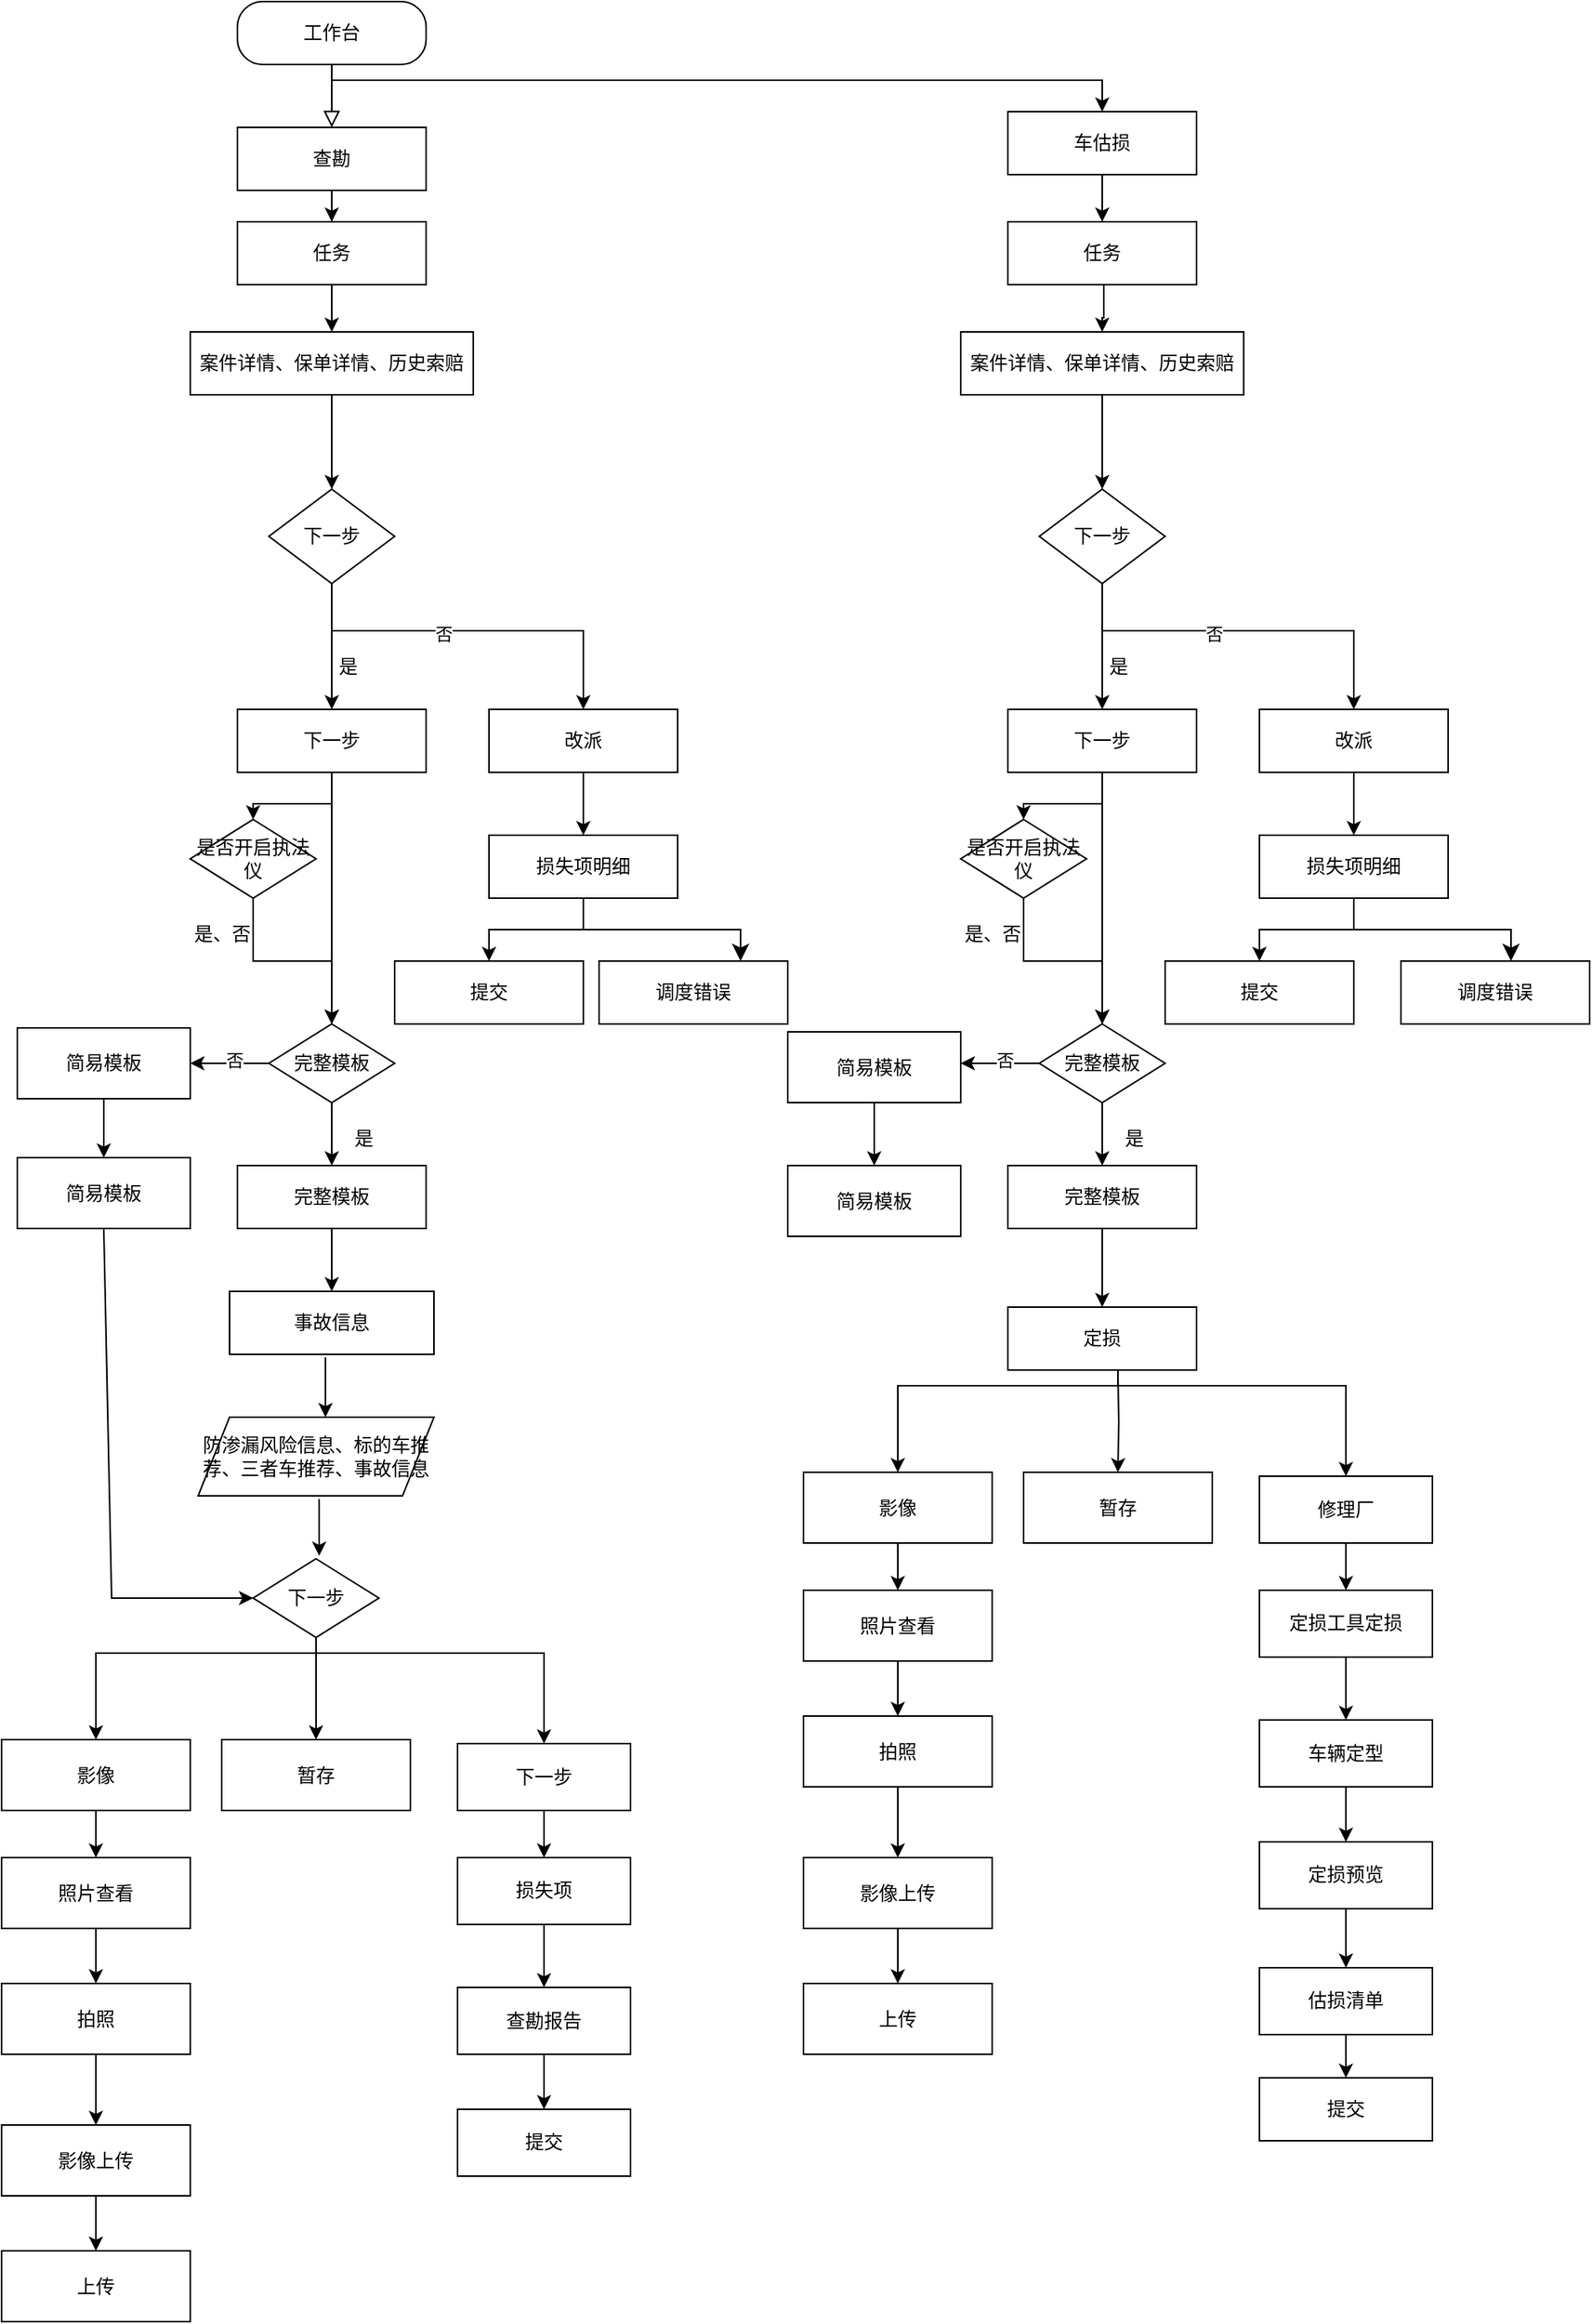 <mxfile version="24.7.1" type="github">
  <diagram id="C5RBs43oDa-KdzZeNtuy" name="Page-1">
    <mxGraphModel dx="954" dy="606" grid="1" gridSize="10" guides="1" tooltips="1" connect="1" arrows="1" fold="1" page="1" pageScale="1" pageWidth="3300" pageHeight="4681" background="#ffffff" math="0" shadow="0">
      <root>
        <mxCell id="WIyWlLk6GJQsqaUBKTNV-0" />
        <mxCell id="WIyWlLk6GJQsqaUBKTNV-1" parent="WIyWlLk6GJQsqaUBKTNV-0" />
        <mxCell id="WIyWlLk6GJQsqaUBKTNV-3" value="工作台" style="rounded=1;whiteSpace=wrap;html=1;fontSize=12;glass=0;strokeWidth=1;shadow=0;arcSize=40;" parent="WIyWlLk6GJQsqaUBKTNV-1" vertex="1">
          <mxGeometry x="160" y="10" width="120" height="40" as="geometry" />
        </mxCell>
        <mxCell id="8Cwg3FQqk2ypC7bNWkIQ-2" value="" style="rounded=0;html=1;jettySize=auto;orthogonalLoop=1;fontSize=11;endArrow=block;endFill=0;endSize=8;strokeWidth=1;shadow=0;labelBackgroundColor=none;edgeStyle=orthogonalEdgeStyle;" parent="WIyWlLk6GJQsqaUBKTNV-1" source="WIyWlLk6GJQsqaUBKTNV-3" target="8Cwg3FQqk2ypC7bNWkIQ-1" edge="1">
          <mxGeometry relative="1" as="geometry">
            <mxPoint x="220" y="70" as="sourcePoint" />
            <mxPoint x="220" y="170" as="targetPoint" />
          </mxGeometry>
        </mxCell>
        <mxCell id="8Cwg3FQqk2ypC7bNWkIQ-19" value="" style="edgeStyle=orthogonalEdgeStyle;rounded=0;orthogonalLoop=1;jettySize=auto;html=1;" parent="WIyWlLk6GJQsqaUBKTNV-1" source="8Cwg3FQqk2ypC7bNWkIQ-1" target="8Cwg3FQqk2ypC7bNWkIQ-18" edge="1">
          <mxGeometry relative="1" as="geometry" />
        </mxCell>
        <mxCell id="8Cwg3FQqk2ypC7bNWkIQ-1" value="查勘" style="whiteSpace=wrap;html=1;" parent="WIyWlLk6GJQsqaUBKTNV-1" vertex="1">
          <mxGeometry x="160" y="90" width="120" height="40" as="geometry" />
        </mxCell>
        <mxCell id="8Cwg3FQqk2ypC7bNWkIQ-21" value="" style="edgeStyle=orthogonalEdgeStyle;rounded=0;orthogonalLoop=1;jettySize=auto;html=1;" parent="WIyWlLk6GJQsqaUBKTNV-1" source="8Cwg3FQqk2ypC7bNWkIQ-18" target="8Cwg3FQqk2ypC7bNWkIQ-20" edge="1">
          <mxGeometry relative="1" as="geometry" />
        </mxCell>
        <mxCell id="8Cwg3FQqk2ypC7bNWkIQ-18" value="任务" style="whiteSpace=wrap;html=1;" parent="WIyWlLk6GJQsqaUBKTNV-1" vertex="1">
          <mxGeometry x="160" y="150" width="120" height="40" as="geometry" />
        </mxCell>
        <mxCell id="8Cwg3FQqk2ypC7bNWkIQ-23" value="" style="edgeStyle=orthogonalEdgeStyle;rounded=0;orthogonalLoop=1;jettySize=auto;html=1;" parent="WIyWlLk6GJQsqaUBKTNV-1" source="8Cwg3FQqk2ypC7bNWkIQ-20" target="8Cwg3FQqk2ypC7bNWkIQ-22" edge="1">
          <mxGeometry relative="1" as="geometry" />
        </mxCell>
        <mxCell id="8Cwg3FQqk2ypC7bNWkIQ-20" value="案件详情、保单详情、历史索赔" style="whiteSpace=wrap;html=1;" parent="WIyWlLk6GJQsqaUBKTNV-1" vertex="1">
          <mxGeometry x="130" y="220" width="180" height="40" as="geometry" />
        </mxCell>
        <mxCell id="8Cwg3FQqk2ypC7bNWkIQ-25" value="" style="edgeStyle=orthogonalEdgeStyle;rounded=0;orthogonalLoop=1;jettySize=auto;html=1;" parent="WIyWlLk6GJQsqaUBKTNV-1" source="8Cwg3FQqk2ypC7bNWkIQ-22" target="8Cwg3FQqk2ypC7bNWkIQ-24" edge="1">
          <mxGeometry relative="1" as="geometry" />
        </mxCell>
        <mxCell id="8Cwg3FQqk2ypC7bNWkIQ-27" value="" style="edgeStyle=orthogonalEdgeStyle;rounded=0;orthogonalLoop=1;jettySize=auto;html=1;" parent="WIyWlLk6GJQsqaUBKTNV-1" source="8Cwg3FQqk2ypC7bNWkIQ-22" target="8Cwg3FQqk2ypC7bNWkIQ-26" edge="1">
          <mxGeometry relative="1" as="geometry">
            <Array as="points">
              <mxPoint x="220" y="410" />
              <mxPoint x="380" y="410" />
            </Array>
          </mxGeometry>
        </mxCell>
        <mxCell id="8Cwg3FQqk2ypC7bNWkIQ-29" value="否" style="edgeLabel;html=1;align=center;verticalAlign=middle;resizable=0;points=[];" parent="8Cwg3FQqk2ypC7bNWkIQ-27" vertex="1" connectable="0">
          <mxGeometry x="-0.158" y="-2" relative="1" as="geometry">
            <mxPoint as="offset" />
          </mxGeometry>
        </mxCell>
        <mxCell id="8Cwg3FQqk2ypC7bNWkIQ-22" value="下一步" style="rhombus;whiteSpace=wrap;html=1;" parent="WIyWlLk6GJQsqaUBKTNV-1" vertex="1">
          <mxGeometry x="180" y="320" width="80" height="60" as="geometry" />
        </mxCell>
        <mxCell id="8Cwg3FQqk2ypC7bNWkIQ-34" value="" style="edgeStyle=orthogonalEdgeStyle;rounded=0;orthogonalLoop=1;jettySize=auto;html=1;" parent="WIyWlLk6GJQsqaUBKTNV-1" source="8Cwg3FQqk2ypC7bNWkIQ-24" target="8Cwg3FQqk2ypC7bNWkIQ-33" edge="1">
          <mxGeometry relative="1" as="geometry" />
        </mxCell>
        <mxCell id="8Cwg3FQqk2ypC7bNWkIQ-55" value="" style="edgeStyle=orthogonalEdgeStyle;rounded=0;orthogonalLoop=1;jettySize=auto;html=1;" parent="WIyWlLk6GJQsqaUBKTNV-1" source="8Cwg3FQqk2ypC7bNWkIQ-24" target="8Cwg3FQqk2ypC7bNWkIQ-54" edge="1">
          <mxGeometry relative="1" as="geometry" />
        </mxCell>
        <mxCell id="8Cwg3FQqk2ypC7bNWkIQ-24" value="下一步" style="whiteSpace=wrap;html=1;" parent="WIyWlLk6GJQsqaUBKTNV-1" vertex="1">
          <mxGeometry x="160" y="460" width="120" height="40" as="geometry" />
        </mxCell>
        <mxCell id="PoZGsN97tCSHeolTGyH4-10" value="" style="edgeStyle=orthogonalEdgeStyle;rounded=0;orthogonalLoop=1;jettySize=auto;html=1;" edge="1" parent="WIyWlLk6GJQsqaUBKTNV-1" source="8Cwg3FQqk2ypC7bNWkIQ-26" target="PoZGsN97tCSHeolTGyH4-9">
          <mxGeometry relative="1" as="geometry" />
        </mxCell>
        <mxCell id="8Cwg3FQqk2ypC7bNWkIQ-26" value="改派" style="whiteSpace=wrap;html=1;" parent="WIyWlLk6GJQsqaUBKTNV-1" vertex="1">
          <mxGeometry x="320" y="460" width="120" height="40" as="geometry" />
        </mxCell>
        <mxCell id="8Cwg3FQqk2ypC7bNWkIQ-28" value="是" style="text;html=1;align=center;verticalAlign=middle;resizable=0;points=[];autosize=1;strokeColor=none;fillColor=none;" parent="WIyWlLk6GJQsqaUBKTNV-1" vertex="1">
          <mxGeometry x="210" y="418" width="40" height="30" as="geometry" />
        </mxCell>
        <mxCell id="8Cwg3FQqk2ypC7bNWkIQ-36" value="" style="edgeStyle=orthogonalEdgeStyle;rounded=0;orthogonalLoop=1;jettySize=auto;html=1;" parent="WIyWlLk6GJQsqaUBKTNV-1" source="8Cwg3FQqk2ypC7bNWkIQ-33" target="8Cwg3FQqk2ypC7bNWkIQ-35" edge="1">
          <mxGeometry relative="1" as="geometry" />
        </mxCell>
        <mxCell id="8Cwg3FQqk2ypC7bNWkIQ-38" value="" style="edgeStyle=orthogonalEdgeStyle;rounded=0;orthogonalLoop=1;jettySize=auto;html=1;" parent="WIyWlLk6GJQsqaUBKTNV-1" source="8Cwg3FQqk2ypC7bNWkIQ-33" target="8Cwg3FQqk2ypC7bNWkIQ-37" edge="1">
          <mxGeometry relative="1" as="geometry" />
        </mxCell>
        <mxCell id="8Cwg3FQqk2ypC7bNWkIQ-40" value="否" style="edgeLabel;html=1;align=center;verticalAlign=middle;resizable=0;points=[];" parent="8Cwg3FQqk2ypC7bNWkIQ-38" vertex="1" connectable="0">
          <mxGeometry x="-0.12" y="-2" relative="1" as="geometry">
            <mxPoint as="offset" />
          </mxGeometry>
        </mxCell>
        <mxCell id="8Cwg3FQqk2ypC7bNWkIQ-33" value="完整模板" style="rhombus;whiteSpace=wrap;html=1;" parent="WIyWlLk6GJQsqaUBKTNV-1" vertex="1">
          <mxGeometry x="180" y="660" width="80" height="50" as="geometry" />
        </mxCell>
        <mxCell id="8Cwg3FQqk2ypC7bNWkIQ-42" value="" style="edgeStyle=orthogonalEdgeStyle;rounded=0;orthogonalLoop=1;jettySize=auto;html=1;" parent="WIyWlLk6GJQsqaUBKTNV-1" source="8Cwg3FQqk2ypC7bNWkIQ-35" target="8Cwg3FQqk2ypC7bNWkIQ-41" edge="1">
          <mxGeometry relative="1" as="geometry" />
        </mxCell>
        <mxCell id="8Cwg3FQqk2ypC7bNWkIQ-35" value="完整模板" style="whiteSpace=wrap;html=1;" parent="WIyWlLk6GJQsqaUBKTNV-1" vertex="1">
          <mxGeometry x="160" y="750" width="120" height="40" as="geometry" />
        </mxCell>
        <mxCell id="PoZGsN97tCSHeolTGyH4-8" value="" style="edgeStyle=orthogonalEdgeStyle;rounded=0;orthogonalLoop=1;jettySize=auto;html=1;" edge="1" parent="WIyWlLk6GJQsqaUBKTNV-1" source="8Cwg3FQqk2ypC7bNWkIQ-37" target="PoZGsN97tCSHeolTGyH4-7">
          <mxGeometry relative="1" as="geometry" />
        </mxCell>
        <mxCell id="8Cwg3FQqk2ypC7bNWkIQ-37" value="简易模板" style="whiteSpace=wrap;html=1;" parent="WIyWlLk6GJQsqaUBKTNV-1" vertex="1">
          <mxGeometry x="20" y="662.5" width="110" height="45" as="geometry" />
        </mxCell>
        <mxCell id="8Cwg3FQqk2ypC7bNWkIQ-39" value="是" style="text;html=1;align=center;verticalAlign=middle;resizable=0;points=[];autosize=1;strokeColor=none;fillColor=none;" parent="WIyWlLk6GJQsqaUBKTNV-1" vertex="1">
          <mxGeometry x="220" y="718" width="40" height="30" as="geometry" />
        </mxCell>
        <mxCell id="8Cwg3FQqk2ypC7bNWkIQ-41" value="事故信息" style="whiteSpace=wrap;html=1;" parent="WIyWlLk6GJQsqaUBKTNV-1" vertex="1">
          <mxGeometry x="155" y="830" width="130" height="40" as="geometry" />
        </mxCell>
        <mxCell id="8Cwg3FQqk2ypC7bNWkIQ-45" value="防渗漏风险信息、标的车推荐、三者车推荐、事故信息" style="shape=parallelogram;perimeter=parallelogramPerimeter;whiteSpace=wrap;html=1;fixedSize=1;" parent="WIyWlLk6GJQsqaUBKTNV-1" vertex="1">
          <mxGeometry x="135" y="910" width="150" height="50" as="geometry" />
        </mxCell>
        <mxCell id="8Cwg3FQqk2ypC7bNWkIQ-46" value="" style="edgeStyle=none;orthogonalLoop=1;jettySize=auto;html=1;rounded=0;exitX=0.469;exitY=1.05;exitDx=0;exitDy=0;exitPerimeter=0;" parent="WIyWlLk6GJQsqaUBKTNV-1" source="8Cwg3FQqk2ypC7bNWkIQ-41" edge="1">
          <mxGeometry width="100" relative="1" as="geometry">
            <mxPoint x="180" y="880" as="sourcePoint" />
            <mxPoint x="216" y="910" as="targetPoint" />
            <Array as="points" />
          </mxGeometry>
        </mxCell>
        <mxCell id="8Cwg3FQqk2ypC7bNWkIQ-71" value="" style="edgeStyle=orthogonalEdgeStyle;rounded=0;orthogonalLoop=1;jettySize=auto;html=1;" parent="WIyWlLk6GJQsqaUBKTNV-1" source="8Cwg3FQqk2ypC7bNWkIQ-49" target="8Cwg3FQqk2ypC7bNWkIQ-70" edge="1">
          <mxGeometry relative="1" as="geometry">
            <Array as="points">
              <mxPoint x="210" y="1060" />
              <mxPoint x="70" y="1060" />
            </Array>
          </mxGeometry>
        </mxCell>
        <mxCell id="8Cwg3FQqk2ypC7bNWkIQ-73" value="" style="edgeStyle=orthogonalEdgeStyle;rounded=0;orthogonalLoop=1;jettySize=auto;html=1;" parent="WIyWlLk6GJQsqaUBKTNV-1" source="8Cwg3FQqk2ypC7bNWkIQ-49" target="8Cwg3FQqk2ypC7bNWkIQ-72" edge="1">
          <mxGeometry relative="1" as="geometry">
            <Array as="points">
              <mxPoint x="210" y="1060" />
              <mxPoint x="355" y="1060" />
            </Array>
          </mxGeometry>
        </mxCell>
        <mxCell id="8Cwg3FQqk2ypC7bNWkIQ-75" value="" style="edgeStyle=orthogonalEdgeStyle;rounded=0;orthogonalLoop=1;jettySize=auto;html=1;" parent="WIyWlLk6GJQsqaUBKTNV-1" source="8Cwg3FQqk2ypC7bNWkIQ-49" target="8Cwg3FQqk2ypC7bNWkIQ-52" edge="1">
          <mxGeometry relative="1" as="geometry" />
        </mxCell>
        <mxCell id="8Cwg3FQqk2ypC7bNWkIQ-49" value="下一步" style="rhombus;whiteSpace=wrap;html=1;" parent="WIyWlLk6GJQsqaUBKTNV-1" vertex="1">
          <mxGeometry x="170" y="1000" width="80" height="50" as="geometry" />
        </mxCell>
        <mxCell id="8Cwg3FQqk2ypC7bNWkIQ-51" value="" style="edgeStyle=none;orthogonalLoop=1;jettySize=auto;html=1;rounded=0;entryX=0.525;entryY=-0.037;entryDx=0;entryDy=0;entryPerimeter=0;exitX=0.513;exitY=1.04;exitDx=0;exitDy=0;exitPerimeter=0;" parent="WIyWlLk6GJQsqaUBKTNV-1" source="8Cwg3FQqk2ypC7bNWkIQ-45" target="8Cwg3FQqk2ypC7bNWkIQ-49" edge="1">
          <mxGeometry width="100" relative="1" as="geometry">
            <mxPoint x="160" y="970" as="sourcePoint" />
            <mxPoint x="260" y="970" as="targetPoint" />
            <Array as="points" />
          </mxGeometry>
        </mxCell>
        <mxCell id="8Cwg3FQqk2ypC7bNWkIQ-52" value="暂存" style="whiteSpace=wrap;html=1;" parent="WIyWlLk6GJQsqaUBKTNV-1" vertex="1">
          <mxGeometry x="150" y="1115" width="120" height="45" as="geometry" />
        </mxCell>
        <mxCell id="8Cwg3FQqk2ypC7bNWkIQ-65" value="" style="edgeStyle=orthogonalEdgeStyle;rounded=0;orthogonalLoop=1;jettySize=auto;html=1;" parent="WIyWlLk6GJQsqaUBKTNV-1" source="8Cwg3FQqk2ypC7bNWkIQ-54" target="8Cwg3FQqk2ypC7bNWkIQ-33" edge="1">
          <mxGeometry relative="1" as="geometry" />
        </mxCell>
        <mxCell id="8Cwg3FQqk2ypC7bNWkIQ-54" value="是否开启执法仪" style="rhombus;whiteSpace=wrap;html=1;" parent="WIyWlLk6GJQsqaUBKTNV-1" vertex="1">
          <mxGeometry x="130" y="530" width="80" height="50" as="geometry" />
        </mxCell>
        <mxCell id="8Cwg3FQqk2ypC7bNWkIQ-66" value="是、否" style="text;html=1;align=center;verticalAlign=middle;resizable=0;points=[];autosize=1;strokeColor=none;fillColor=none;" parent="WIyWlLk6GJQsqaUBKTNV-1" vertex="1">
          <mxGeometry x="120" y="588" width="60" height="30" as="geometry" />
        </mxCell>
        <mxCell id="8Cwg3FQqk2ypC7bNWkIQ-78" value="" style="edgeStyle=orthogonalEdgeStyle;rounded=0;orthogonalLoop=1;jettySize=auto;html=1;" parent="WIyWlLk6GJQsqaUBKTNV-1" source="8Cwg3FQqk2ypC7bNWkIQ-70" target="8Cwg3FQqk2ypC7bNWkIQ-77" edge="1">
          <mxGeometry relative="1" as="geometry" />
        </mxCell>
        <mxCell id="8Cwg3FQqk2ypC7bNWkIQ-70" value="影像" style="whiteSpace=wrap;html=1;" parent="WIyWlLk6GJQsqaUBKTNV-1" vertex="1">
          <mxGeometry x="10" y="1115" width="120" height="45" as="geometry" />
        </mxCell>
        <mxCell id="8Cwg3FQqk2ypC7bNWkIQ-86" value="" style="edgeStyle=orthogonalEdgeStyle;rounded=0;orthogonalLoop=1;jettySize=auto;html=1;" parent="WIyWlLk6GJQsqaUBKTNV-1" source="8Cwg3FQqk2ypC7bNWkIQ-72" target="8Cwg3FQqk2ypC7bNWkIQ-85" edge="1">
          <mxGeometry relative="1" as="geometry" />
        </mxCell>
        <mxCell id="8Cwg3FQqk2ypC7bNWkIQ-72" value="下一步" style="whiteSpace=wrap;html=1;" parent="WIyWlLk6GJQsqaUBKTNV-1" vertex="1">
          <mxGeometry x="300" y="1117.5" width="110" height="42.5" as="geometry" />
        </mxCell>
        <mxCell id="8Cwg3FQqk2ypC7bNWkIQ-80" value="" style="edgeStyle=orthogonalEdgeStyle;rounded=0;orthogonalLoop=1;jettySize=auto;html=1;" parent="WIyWlLk6GJQsqaUBKTNV-1" source="8Cwg3FQqk2ypC7bNWkIQ-77" target="8Cwg3FQqk2ypC7bNWkIQ-79" edge="1">
          <mxGeometry relative="1" as="geometry" />
        </mxCell>
        <mxCell id="8Cwg3FQqk2ypC7bNWkIQ-77" value="照片查看" style="whiteSpace=wrap;html=1;" parent="WIyWlLk6GJQsqaUBKTNV-1" vertex="1">
          <mxGeometry x="10" y="1190" width="120" height="45" as="geometry" />
        </mxCell>
        <mxCell id="8Cwg3FQqk2ypC7bNWkIQ-82" value="" style="edgeStyle=orthogonalEdgeStyle;rounded=0;orthogonalLoop=1;jettySize=auto;html=1;" parent="WIyWlLk6GJQsqaUBKTNV-1" source="8Cwg3FQqk2ypC7bNWkIQ-79" target="8Cwg3FQqk2ypC7bNWkIQ-81" edge="1">
          <mxGeometry relative="1" as="geometry" />
        </mxCell>
        <mxCell id="8Cwg3FQqk2ypC7bNWkIQ-79" value="拍照" style="whiteSpace=wrap;html=1;" parent="WIyWlLk6GJQsqaUBKTNV-1" vertex="1">
          <mxGeometry x="10" y="1270" width="120" height="45" as="geometry" />
        </mxCell>
        <mxCell id="8Cwg3FQqk2ypC7bNWkIQ-84" value="" style="edgeStyle=orthogonalEdgeStyle;rounded=0;orthogonalLoop=1;jettySize=auto;html=1;" parent="WIyWlLk6GJQsqaUBKTNV-1" source="8Cwg3FQqk2ypC7bNWkIQ-81" target="8Cwg3FQqk2ypC7bNWkIQ-83" edge="1">
          <mxGeometry relative="1" as="geometry" />
        </mxCell>
        <mxCell id="8Cwg3FQqk2ypC7bNWkIQ-81" value="影像上传" style="whiteSpace=wrap;html=1;" parent="WIyWlLk6GJQsqaUBKTNV-1" vertex="1">
          <mxGeometry x="10" y="1360" width="120" height="45" as="geometry" />
        </mxCell>
        <mxCell id="8Cwg3FQqk2ypC7bNWkIQ-83" value="上传" style="whiteSpace=wrap;html=1;" parent="WIyWlLk6GJQsqaUBKTNV-1" vertex="1">
          <mxGeometry x="10" y="1440" width="120" height="45" as="geometry" />
        </mxCell>
        <mxCell id="8Cwg3FQqk2ypC7bNWkIQ-88" value="" style="edgeStyle=orthogonalEdgeStyle;rounded=0;orthogonalLoop=1;jettySize=auto;html=1;" parent="WIyWlLk6GJQsqaUBKTNV-1" source="8Cwg3FQqk2ypC7bNWkIQ-85" target="8Cwg3FQqk2ypC7bNWkIQ-87" edge="1">
          <mxGeometry relative="1" as="geometry" />
        </mxCell>
        <mxCell id="8Cwg3FQqk2ypC7bNWkIQ-85" value="损失项" style="whiteSpace=wrap;html=1;" parent="WIyWlLk6GJQsqaUBKTNV-1" vertex="1">
          <mxGeometry x="300" y="1190" width="110" height="42.5" as="geometry" />
        </mxCell>
        <mxCell id="8Cwg3FQqk2ypC7bNWkIQ-90" value="" style="edgeStyle=orthogonalEdgeStyle;rounded=0;orthogonalLoop=1;jettySize=auto;html=1;" parent="WIyWlLk6GJQsqaUBKTNV-1" source="8Cwg3FQqk2ypC7bNWkIQ-87" target="8Cwg3FQqk2ypC7bNWkIQ-89" edge="1">
          <mxGeometry relative="1" as="geometry" />
        </mxCell>
        <mxCell id="8Cwg3FQqk2ypC7bNWkIQ-87" value="查勘报告" style="whiteSpace=wrap;html=1;" parent="WIyWlLk6GJQsqaUBKTNV-1" vertex="1">
          <mxGeometry x="300" y="1272.5" width="110" height="42.5" as="geometry" />
        </mxCell>
        <mxCell id="8Cwg3FQqk2ypC7bNWkIQ-89" value="提交" style="whiteSpace=wrap;html=1;" parent="WIyWlLk6GJQsqaUBKTNV-1" vertex="1">
          <mxGeometry x="300" y="1350" width="110" height="42.5" as="geometry" />
        </mxCell>
        <mxCell id="PoZGsN97tCSHeolTGyH4-6" value="" style="edgeStyle=orthogonalEdgeStyle;rounded=0;orthogonalLoop=1;jettySize=auto;html=1;" edge="1" parent="WIyWlLk6GJQsqaUBKTNV-1" source="PoZGsN97tCSHeolTGyH4-2" target="PoZGsN97tCSHeolTGyH4-5">
          <mxGeometry relative="1" as="geometry" />
        </mxCell>
        <mxCell id="PoZGsN97tCSHeolTGyH4-2" value="车估损" style="whiteSpace=wrap;html=1;" vertex="1" parent="WIyWlLk6GJQsqaUBKTNV-1">
          <mxGeometry x="650" y="80" width="120" height="40" as="geometry" />
        </mxCell>
        <mxCell id="PoZGsN97tCSHeolTGyH4-5" value="任务" style="whiteSpace=wrap;html=1;" vertex="1" parent="WIyWlLk6GJQsqaUBKTNV-1">
          <mxGeometry x="650" y="150" width="120" height="40" as="geometry" />
        </mxCell>
        <mxCell id="PoZGsN97tCSHeolTGyH4-7" value="简易模板" style="whiteSpace=wrap;html=1;" vertex="1" parent="WIyWlLk6GJQsqaUBKTNV-1">
          <mxGeometry x="20" y="745" width="110" height="45" as="geometry" />
        </mxCell>
        <mxCell id="PoZGsN97tCSHeolTGyH4-12" value="" style="edgeStyle=orthogonalEdgeStyle;rounded=0;orthogonalLoop=1;jettySize=auto;html=1;" edge="1" parent="WIyWlLk6GJQsqaUBKTNV-1" source="PoZGsN97tCSHeolTGyH4-9" target="PoZGsN97tCSHeolTGyH4-11">
          <mxGeometry relative="1" as="geometry" />
        </mxCell>
        <mxCell id="PoZGsN97tCSHeolTGyH4-9" value="损失项明细" style="whiteSpace=wrap;html=1;" vertex="1" parent="WIyWlLk6GJQsqaUBKTNV-1">
          <mxGeometry x="320" y="540" width="120" height="40" as="geometry" />
        </mxCell>
        <mxCell id="PoZGsN97tCSHeolTGyH4-11" value="提交" style="whiteSpace=wrap;html=1;" vertex="1" parent="WIyWlLk6GJQsqaUBKTNV-1">
          <mxGeometry x="260" y="620" width="120" height="40" as="geometry" />
        </mxCell>
        <mxCell id="PoZGsN97tCSHeolTGyH4-13" value="调度错误" style="whiteSpace=wrap;html=1;" vertex="1" parent="WIyWlLk6GJQsqaUBKTNV-1">
          <mxGeometry x="390" y="620" width="120" height="40" as="geometry" />
        </mxCell>
        <mxCell id="PoZGsN97tCSHeolTGyH4-23" value="" style="edgeStyle=segmentEdgeStyle;endArrow=classic;html=1;curved=0;rounded=0;endSize=8;startSize=8;sourcePerimeterSpacing=0;targetPerimeterSpacing=0;" edge="1" parent="WIyWlLk6GJQsqaUBKTNV-1">
          <mxGeometry width="100" relative="1" as="geometry">
            <mxPoint x="380" y="600" as="sourcePoint" />
            <mxPoint x="480" y="620" as="targetPoint" />
            <Array as="points">
              <mxPoint x="480" y="600" />
            </Array>
          </mxGeometry>
        </mxCell>
        <mxCell id="PoZGsN97tCSHeolTGyH4-52" value="" style="edgeStyle=none;orthogonalLoop=1;jettySize=auto;html=1;rounded=0;entryX=0.5;entryY=0;entryDx=0;entryDy=0;" edge="1" parent="WIyWlLk6GJQsqaUBKTNV-1" target="PoZGsN97tCSHeolTGyH4-2">
          <mxGeometry width="100" relative="1" as="geometry">
            <mxPoint x="220" y="60" as="sourcePoint" />
            <mxPoint x="740" y="60" as="targetPoint" />
            <Array as="points">
              <mxPoint x="710" y="60" />
            </Array>
          </mxGeometry>
        </mxCell>
        <mxCell id="PoZGsN97tCSHeolTGyH4-53" value="" style="edgeStyle=orthogonalEdgeStyle;rounded=0;orthogonalLoop=1;jettySize=auto;html=1;" edge="1" parent="WIyWlLk6GJQsqaUBKTNV-1" target="PoZGsN97tCSHeolTGyH4-56">
          <mxGeometry relative="1" as="geometry">
            <mxPoint x="710" y="190" as="sourcePoint" />
            <Array as="points">
              <mxPoint x="711" y="190" />
              <mxPoint x="711" y="211" />
              <mxPoint x="710" y="211" />
            </Array>
          </mxGeometry>
        </mxCell>
        <mxCell id="PoZGsN97tCSHeolTGyH4-55" value="" style="edgeStyle=orthogonalEdgeStyle;rounded=0;orthogonalLoop=1;jettySize=auto;html=1;" edge="1" parent="WIyWlLk6GJQsqaUBKTNV-1" source="PoZGsN97tCSHeolTGyH4-56" target="PoZGsN97tCSHeolTGyH4-60">
          <mxGeometry relative="1" as="geometry" />
        </mxCell>
        <mxCell id="PoZGsN97tCSHeolTGyH4-56" value="案件详情、保单详情、历史索赔" style="whiteSpace=wrap;html=1;" vertex="1" parent="WIyWlLk6GJQsqaUBKTNV-1">
          <mxGeometry x="620" y="220" width="180" height="40" as="geometry" />
        </mxCell>
        <mxCell id="PoZGsN97tCSHeolTGyH4-57" value="" style="edgeStyle=orthogonalEdgeStyle;rounded=0;orthogonalLoop=1;jettySize=auto;html=1;" edge="1" parent="WIyWlLk6GJQsqaUBKTNV-1" source="PoZGsN97tCSHeolTGyH4-60" target="PoZGsN97tCSHeolTGyH4-63">
          <mxGeometry relative="1" as="geometry" />
        </mxCell>
        <mxCell id="PoZGsN97tCSHeolTGyH4-58" value="" style="edgeStyle=orthogonalEdgeStyle;rounded=0;orthogonalLoop=1;jettySize=auto;html=1;" edge="1" parent="WIyWlLk6GJQsqaUBKTNV-1" source="PoZGsN97tCSHeolTGyH4-60" target="PoZGsN97tCSHeolTGyH4-65">
          <mxGeometry relative="1" as="geometry">
            <Array as="points">
              <mxPoint x="710" y="410" />
              <mxPoint x="870" y="410" />
            </Array>
          </mxGeometry>
        </mxCell>
        <mxCell id="PoZGsN97tCSHeolTGyH4-59" value="否" style="edgeLabel;html=1;align=center;verticalAlign=middle;resizable=0;points=[];" vertex="1" connectable="0" parent="PoZGsN97tCSHeolTGyH4-58">
          <mxGeometry x="-0.158" y="-2" relative="1" as="geometry">
            <mxPoint as="offset" />
          </mxGeometry>
        </mxCell>
        <mxCell id="PoZGsN97tCSHeolTGyH4-60" value="下一步" style="rhombus;whiteSpace=wrap;html=1;" vertex="1" parent="WIyWlLk6GJQsqaUBKTNV-1">
          <mxGeometry x="670" y="320" width="80" height="60" as="geometry" />
        </mxCell>
        <mxCell id="PoZGsN97tCSHeolTGyH4-61" value="" style="edgeStyle=orthogonalEdgeStyle;rounded=0;orthogonalLoop=1;jettySize=auto;html=1;" edge="1" parent="WIyWlLk6GJQsqaUBKTNV-1" source="PoZGsN97tCSHeolTGyH4-63" target="PoZGsN97tCSHeolTGyH4-70">
          <mxGeometry relative="1" as="geometry" />
        </mxCell>
        <mxCell id="PoZGsN97tCSHeolTGyH4-62" value="" style="edgeStyle=orthogonalEdgeStyle;rounded=0;orthogonalLoop=1;jettySize=auto;html=1;" edge="1" parent="WIyWlLk6GJQsqaUBKTNV-1" source="PoZGsN97tCSHeolTGyH4-63" target="PoZGsN97tCSHeolTGyH4-76">
          <mxGeometry relative="1" as="geometry" />
        </mxCell>
        <mxCell id="PoZGsN97tCSHeolTGyH4-63" value="下一步" style="whiteSpace=wrap;html=1;" vertex="1" parent="WIyWlLk6GJQsqaUBKTNV-1">
          <mxGeometry x="650" y="460" width="120" height="40" as="geometry" />
        </mxCell>
        <mxCell id="PoZGsN97tCSHeolTGyH4-64" value="" style="edgeStyle=orthogonalEdgeStyle;rounded=0;orthogonalLoop=1;jettySize=auto;html=1;" edge="1" parent="WIyWlLk6GJQsqaUBKTNV-1" source="PoZGsN97tCSHeolTGyH4-65" target="PoZGsN97tCSHeolTGyH4-80">
          <mxGeometry relative="1" as="geometry" />
        </mxCell>
        <mxCell id="PoZGsN97tCSHeolTGyH4-65" value="改派" style="whiteSpace=wrap;html=1;" vertex="1" parent="WIyWlLk6GJQsqaUBKTNV-1">
          <mxGeometry x="810" y="460" width="120" height="40" as="geometry" />
        </mxCell>
        <mxCell id="PoZGsN97tCSHeolTGyH4-66" value="是" style="text;html=1;align=center;verticalAlign=middle;resizable=0;points=[];autosize=1;strokeColor=none;fillColor=none;" vertex="1" parent="WIyWlLk6GJQsqaUBKTNV-1">
          <mxGeometry x="700" y="418" width="40" height="30" as="geometry" />
        </mxCell>
        <mxCell id="PoZGsN97tCSHeolTGyH4-67" value="" style="edgeStyle=orthogonalEdgeStyle;rounded=0;orthogonalLoop=1;jettySize=auto;html=1;" edge="1" parent="WIyWlLk6GJQsqaUBKTNV-1" source="PoZGsN97tCSHeolTGyH4-70" target="PoZGsN97tCSHeolTGyH4-71">
          <mxGeometry relative="1" as="geometry" />
        </mxCell>
        <mxCell id="PoZGsN97tCSHeolTGyH4-68" value="" style="edgeStyle=orthogonalEdgeStyle;rounded=0;orthogonalLoop=1;jettySize=auto;html=1;" edge="1" parent="WIyWlLk6GJQsqaUBKTNV-1" source="PoZGsN97tCSHeolTGyH4-70">
          <mxGeometry relative="1" as="geometry">
            <mxPoint x="620" y="685" as="targetPoint" />
          </mxGeometry>
        </mxCell>
        <mxCell id="PoZGsN97tCSHeolTGyH4-69" value="否" style="edgeLabel;html=1;align=center;verticalAlign=middle;resizable=0;points=[];" vertex="1" connectable="0" parent="PoZGsN97tCSHeolTGyH4-68">
          <mxGeometry x="-0.12" y="-2" relative="1" as="geometry">
            <mxPoint as="offset" />
          </mxGeometry>
        </mxCell>
        <mxCell id="PoZGsN97tCSHeolTGyH4-70" value="完整模板" style="rhombus;whiteSpace=wrap;html=1;" vertex="1" parent="WIyWlLk6GJQsqaUBKTNV-1">
          <mxGeometry x="670" y="660" width="80" height="50" as="geometry" />
        </mxCell>
        <mxCell id="PoZGsN97tCSHeolTGyH4-89" value="" style="edgeStyle=orthogonalEdgeStyle;rounded=0;orthogonalLoop=1;jettySize=auto;html=1;" edge="1" parent="WIyWlLk6GJQsqaUBKTNV-1" source="PoZGsN97tCSHeolTGyH4-71" target="PoZGsN97tCSHeolTGyH4-88">
          <mxGeometry relative="1" as="geometry" />
        </mxCell>
        <mxCell id="PoZGsN97tCSHeolTGyH4-71" value="完整模板" style="whiteSpace=wrap;html=1;" vertex="1" parent="WIyWlLk6GJQsqaUBKTNV-1">
          <mxGeometry x="650" y="750" width="120" height="40" as="geometry" />
        </mxCell>
        <mxCell id="PoZGsN97tCSHeolTGyH4-72" value="" style="edgeStyle=orthogonalEdgeStyle;rounded=0;orthogonalLoop=1;jettySize=auto;html=1;" edge="1" parent="WIyWlLk6GJQsqaUBKTNV-1" source="PoZGsN97tCSHeolTGyH4-73" target="PoZGsN97tCSHeolTGyH4-78">
          <mxGeometry relative="1" as="geometry" />
        </mxCell>
        <mxCell id="PoZGsN97tCSHeolTGyH4-73" value="简易模板" style="whiteSpace=wrap;html=1;" vertex="1" parent="WIyWlLk6GJQsqaUBKTNV-1">
          <mxGeometry x="510" y="665" width="110" height="45" as="geometry" />
        </mxCell>
        <mxCell id="PoZGsN97tCSHeolTGyH4-74" value="是" style="text;html=1;align=center;verticalAlign=middle;resizable=0;points=[];autosize=1;strokeColor=none;fillColor=none;" vertex="1" parent="WIyWlLk6GJQsqaUBKTNV-1">
          <mxGeometry x="710" y="718" width="40" height="30" as="geometry" />
        </mxCell>
        <mxCell id="PoZGsN97tCSHeolTGyH4-75" value="" style="edgeStyle=orthogonalEdgeStyle;rounded=0;orthogonalLoop=1;jettySize=auto;html=1;" edge="1" parent="WIyWlLk6GJQsqaUBKTNV-1" source="PoZGsN97tCSHeolTGyH4-76" target="PoZGsN97tCSHeolTGyH4-70">
          <mxGeometry relative="1" as="geometry" />
        </mxCell>
        <mxCell id="PoZGsN97tCSHeolTGyH4-76" value="是否开启执法仪" style="rhombus;whiteSpace=wrap;html=1;" vertex="1" parent="WIyWlLk6GJQsqaUBKTNV-1">
          <mxGeometry x="620" y="530" width="80" height="50" as="geometry" />
        </mxCell>
        <mxCell id="PoZGsN97tCSHeolTGyH4-77" value="是、否" style="text;html=1;align=center;verticalAlign=middle;resizable=0;points=[];autosize=1;strokeColor=none;fillColor=none;" vertex="1" parent="WIyWlLk6GJQsqaUBKTNV-1">
          <mxGeometry x="610" y="588" width="60" height="30" as="geometry" />
        </mxCell>
        <mxCell id="PoZGsN97tCSHeolTGyH4-78" value="简易模板" style="whiteSpace=wrap;html=1;" vertex="1" parent="WIyWlLk6GJQsqaUBKTNV-1">
          <mxGeometry x="510" y="750" width="110" height="45" as="geometry" />
        </mxCell>
        <mxCell id="PoZGsN97tCSHeolTGyH4-79" value="" style="edgeStyle=orthogonalEdgeStyle;rounded=0;orthogonalLoop=1;jettySize=auto;html=1;" edge="1" parent="WIyWlLk6GJQsqaUBKTNV-1" source="PoZGsN97tCSHeolTGyH4-80" target="PoZGsN97tCSHeolTGyH4-81">
          <mxGeometry relative="1" as="geometry" />
        </mxCell>
        <mxCell id="PoZGsN97tCSHeolTGyH4-80" value="损失项明细" style="whiteSpace=wrap;html=1;" vertex="1" parent="WIyWlLk6GJQsqaUBKTNV-1">
          <mxGeometry x="810" y="540" width="120" height="40" as="geometry" />
        </mxCell>
        <mxCell id="PoZGsN97tCSHeolTGyH4-81" value="提交" style="whiteSpace=wrap;html=1;" vertex="1" parent="WIyWlLk6GJQsqaUBKTNV-1">
          <mxGeometry x="750" y="620" width="120" height="40" as="geometry" />
        </mxCell>
        <mxCell id="PoZGsN97tCSHeolTGyH4-82" value="调度错误" style="whiteSpace=wrap;html=1;" vertex="1" parent="WIyWlLk6GJQsqaUBKTNV-1">
          <mxGeometry x="900" y="620" width="120" height="40" as="geometry" />
        </mxCell>
        <mxCell id="PoZGsN97tCSHeolTGyH4-83" value="" style="edgeStyle=segmentEdgeStyle;endArrow=classic;html=1;curved=0;rounded=0;endSize=8;startSize=8;sourcePerimeterSpacing=0;targetPerimeterSpacing=0;" edge="1" parent="WIyWlLk6GJQsqaUBKTNV-1">
          <mxGeometry width="100" relative="1" as="geometry">
            <mxPoint x="870" y="600" as="sourcePoint" />
            <mxPoint x="970" y="620" as="targetPoint" />
            <Array as="points">
              <mxPoint x="970" y="600" />
            </Array>
          </mxGeometry>
        </mxCell>
        <mxCell id="PoZGsN97tCSHeolTGyH4-84" value="" style="edgeStyle=none;orthogonalLoop=1;jettySize=auto;html=1;rounded=0;entryX=0;entryY=0.5;entryDx=0;entryDy=0;exitX=0.5;exitY=1;exitDx=0;exitDy=0;" edge="1" parent="WIyWlLk6GJQsqaUBKTNV-1" source="PoZGsN97tCSHeolTGyH4-7" target="8Cwg3FQqk2ypC7bNWkIQ-49">
          <mxGeometry width="100" relative="1" as="geometry">
            <mxPoint x="20" y="800" as="sourcePoint" />
            <mxPoint x="120" y="800" as="targetPoint" />
            <Array as="points">
              <mxPoint x="80" y="1025" />
            </Array>
          </mxGeometry>
        </mxCell>
        <mxCell id="PoZGsN97tCSHeolTGyH4-88" value="定损" style="whiteSpace=wrap;html=1;" vertex="1" parent="WIyWlLk6GJQsqaUBKTNV-1">
          <mxGeometry x="650" y="840" width="120" height="40" as="geometry" />
        </mxCell>
        <mxCell id="PoZGsN97tCSHeolTGyH4-90" value="" style="edgeStyle=orthogonalEdgeStyle;rounded=0;orthogonalLoop=1;jettySize=auto;html=1;" edge="1" parent="WIyWlLk6GJQsqaUBKTNV-1" target="PoZGsN97tCSHeolTGyH4-95">
          <mxGeometry relative="1" as="geometry">
            <Array as="points">
              <mxPoint x="720" y="890" />
              <mxPoint x="580" y="890" />
            </Array>
            <mxPoint x="720" y="880" as="sourcePoint" />
          </mxGeometry>
        </mxCell>
        <mxCell id="PoZGsN97tCSHeolTGyH4-91" value="" style="edgeStyle=orthogonalEdgeStyle;rounded=0;orthogonalLoop=1;jettySize=auto;html=1;" edge="1" parent="WIyWlLk6GJQsqaUBKTNV-1" target="PoZGsN97tCSHeolTGyH4-97">
          <mxGeometry relative="1" as="geometry">
            <Array as="points">
              <mxPoint x="720" y="890" />
              <mxPoint x="865" y="890" />
            </Array>
            <mxPoint x="720" y="880" as="sourcePoint" />
          </mxGeometry>
        </mxCell>
        <mxCell id="PoZGsN97tCSHeolTGyH4-92" value="" style="edgeStyle=orthogonalEdgeStyle;rounded=0;orthogonalLoop=1;jettySize=auto;html=1;" edge="1" parent="WIyWlLk6GJQsqaUBKTNV-1" target="PoZGsN97tCSHeolTGyH4-93">
          <mxGeometry relative="1" as="geometry">
            <mxPoint x="720" y="880" as="sourcePoint" />
          </mxGeometry>
        </mxCell>
        <mxCell id="PoZGsN97tCSHeolTGyH4-93" value="暂存" style="whiteSpace=wrap;html=1;" vertex="1" parent="WIyWlLk6GJQsqaUBKTNV-1">
          <mxGeometry x="660" y="945" width="120" height="45" as="geometry" />
        </mxCell>
        <mxCell id="PoZGsN97tCSHeolTGyH4-94" value="" style="edgeStyle=orthogonalEdgeStyle;rounded=0;orthogonalLoop=1;jettySize=auto;html=1;" edge="1" parent="WIyWlLk6GJQsqaUBKTNV-1" source="PoZGsN97tCSHeolTGyH4-95" target="PoZGsN97tCSHeolTGyH4-99">
          <mxGeometry relative="1" as="geometry" />
        </mxCell>
        <mxCell id="PoZGsN97tCSHeolTGyH4-95" value="影像" style="whiteSpace=wrap;html=1;" vertex="1" parent="WIyWlLk6GJQsqaUBKTNV-1">
          <mxGeometry x="520" y="945" width="120" height="45" as="geometry" />
        </mxCell>
        <mxCell id="PoZGsN97tCSHeolTGyH4-96" value="" style="edgeStyle=orthogonalEdgeStyle;rounded=0;orthogonalLoop=1;jettySize=auto;html=1;" edge="1" parent="WIyWlLk6GJQsqaUBKTNV-1" source="PoZGsN97tCSHeolTGyH4-97" target="PoZGsN97tCSHeolTGyH4-106">
          <mxGeometry relative="1" as="geometry" />
        </mxCell>
        <mxCell id="PoZGsN97tCSHeolTGyH4-97" value="修理厂" style="whiteSpace=wrap;html=1;" vertex="1" parent="WIyWlLk6GJQsqaUBKTNV-1">
          <mxGeometry x="810" y="947.5" width="110" height="42.5" as="geometry" />
        </mxCell>
        <mxCell id="PoZGsN97tCSHeolTGyH4-98" value="" style="edgeStyle=orthogonalEdgeStyle;rounded=0;orthogonalLoop=1;jettySize=auto;html=1;" edge="1" parent="WIyWlLk6GJQsqaUBKTNV-1" source="PoZGsN97tCSHeolTGyH4-99" target="PoZGsN97tCSHeolTGyH4-101">
          <mxGeometry relative="1" as="geometry" />
        </mxCell>
        <mxCell id="PoZGsN97tCSHeolTGyH4-99" value="照片查看" style="whiteSpace=wrap;html=1;" vertex="1" parent="WIyWlLk6GJQsqaUBKTNV-1">
          <mxGeometry x="520" y="1020" width="120" height="45" as="geometry" />
        </mxCell>
        <mxCell id="PoZGsN97tCSHeolTGyH4-100" value="" style="edgeStyle=orthogonalEdgeStyle;rounded=0;orthogonalLoop=1;jettySize=auto;html=1;" edge="1" parent="WIyWlLk6GJQsqaUBKTNV-1" source="PoZGsN97tCSHeolTGyH4-101" target="PoZGsN97tCSHeolTGyH4-103">
          <mxGeometry relative="1" as="geometry" />
        </mxCell>
        <mxCell id="PoZGsN97tCSHeolTGyH4-101" value="拍照" style="whiteSpace=wrap;html=1;" vertex="1" parent="WIyWlLk6GJQsqaUBKTNV-1">
          <mxGeometry x="520" y="1100" width="120" height="45" as="geometry" />
        </mxCell>
        <mxCell id="PoZGsN97tCSHeolTGyH4-102" value="" style="edgeStyle=orthogonalEdgeStyle;rounded=0;orthogonalLoop=1;jettySize=auto;html=1;" edge="1" parent="WIyWlLk6GJQsqaUBKTNV-1" source="PoZGsN97tCSHeolTGyH4-103" target="PoZGsN97tCSHeolTGyH4-104">
          <mxGeometry relative="1" as="geometry" />
        </mxCell>
        <mxCell id="PoZGsN97tCSHeolTGyH4-103" value="影像上传" style="whiteSpace=wrap;html=1;" vertex="1" parent="WIyWlLk6GJQsqaUBKTNV-1">
          <mxGeometry x="520" y="1190" width="120" height="45" as="geometry" />
        </mxCell>
        <mxCell id="PoZGsN97tCSHeolTGyH4-104" value="上传" style="whiteSpace=wrap;html=1;" vertex="1" parent="WIyWlLk6GJQsqaUBKTNV-1">
          <mxGeometry x="520" y="1270" width="120" height="45" as="geometry" />
        </mxCell>
        <mxCell id="PoZGsN97tCSHeolTGyH4-105" value="" style="edgeStyle=orthogonalEdgeStyle;rounded=0;orthogonalLoop=1;jettySize=auto;html=1;" edge="1" parent="WIyWlLk6GJQsqaUBKTNV-1" source="PoZGsN97tCSHeolTGyH4-106" target="PoZGsN97tCSHeolTGyH4-108">
          <mxGeometry relative="1" as="geometry" />
        </mxCell>
        <mxCell id="PoZGsN97tCSHeolTGyH4-106" value="定损工具定损" style="whiteSpace=wrap;html=1;" vertex="1" parent="WIyWlLk6GJQsqaUBKTNV-1">
          <mxGeometry x="810" y="1020" width="110" height="42.5" as="geometry" />
        </mxCell>
        <mxCell id="PoZGsN97tCSHeolTGyH4-107" value="" style="edgeStyle=orthogonalEdgeStyle;rounded=0;orthogonalLoop=1;jettySize=auto;html=1;" edge="1" parent="WIyWlLk6GJQsqaUBKTNV-1" source="PoZGsN97tCSHeolTGyH4-108" target="PoZGsN97tCSHeolTGyH4-109">
          <mxGeometry relative="1" as="geometry" />
        </mxCell>
        <mxCell id="PoZGsN97tCSHeolTGyH4-108" value="车辆定型" style="whiteSpace=wrap;html=1;" vertex="1" parent="WIyWlLk6GJQsqaUBKTNV-1">
          <mxGeometry x="810" y="1102.5" width="110" height="42.5" as="geometry" />
        </mxCell>
        <mxCell id="PoZGsN97tCSHeolTGyH4-112" value="" style="edgeStyle=orthogonalEdgeStyle;rounded=0;orthogonalLoop=1;jettySize=auto;html=1;" edge="1" parent="WIyWlLk6GJQsqaUBKTNV-1" source="PoZGsN97tCSHeolTGyH4-109" target="PoZGsN97tCSHeolTGyH4-111">
          <mxGeometry relative="1" as="geometry" />
        </mxCell>
        <mxCell id="PoZGsN97tCSHeolTGyH4-109" value="定损预览" style="whiteSpace=wrap;html=1;" vertex="1" parent="WIyWlLk6GJQsqaUBKTNV-1">
          <mxGeometry x="810" y="1180" width="110" height="42.5" as="geometry" />
        </mxCell>
        <mxCell id="PoZGsN97tCSHeolTGyH4-114" value="" style="edgeStyle=orthogonalEdgeStyle;rounded=0;orthogonalLoop=1;jettySize=auto;html=1;" edge="1" parent="WIyWlLk6GJQsqaUBKTNV-1" source="PoZGsN97tCSHeolTGyH4-111" target="PoZGsN97tCSHeolTGyH4-113">
          <mxGeometry relative="1" as="geometry" />
        </mxCell>
        <mxCell id="PoZGsN97tCSHeolTGyH4-111" value="估损清单" style="whiteSpace=wrap;html=1;" vertex="1" parent="WIyWlLk6GJQsqaUBKTNV-1">
          <mxGeometry x="810" y="1260" width="110" height="42.5" as="geometry" />
        </mxCell>
        <mxCell id="PoZGsN97tCSHeolTGyH4-113" value="提交" style="whiteSpace=wrap;html=1;" vertex="1" parent="WIyWlLk6GJQsqaUBKTNV-1">
          <mxGeometry x="810" y="1330" width="110" height="40" as="geometry" />
        </mxCell>
      </root>
    </mxGraphModel>
  </diagram>
</mxfile>
